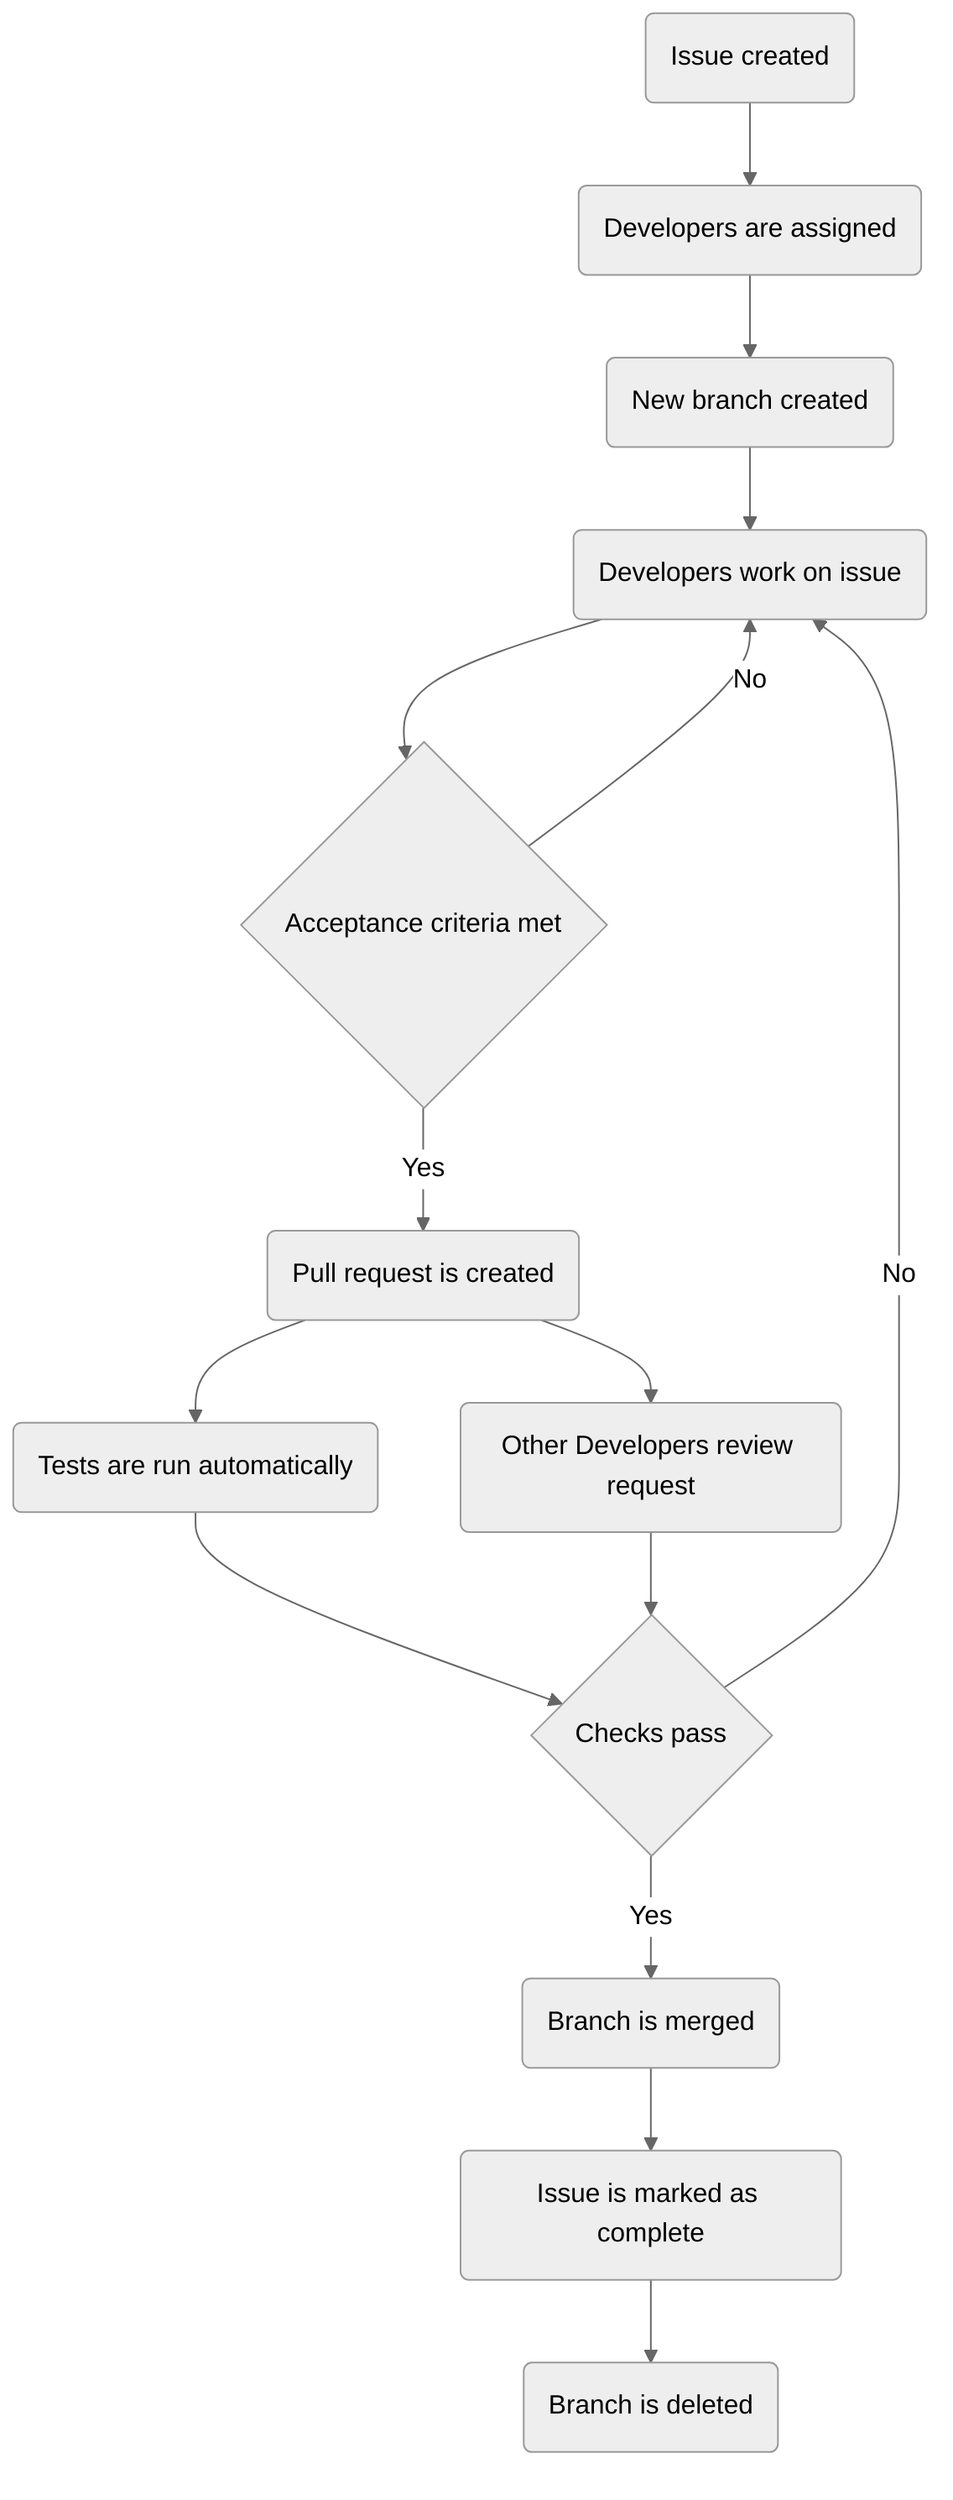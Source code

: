 ﻿%%{init: {'theme':'neutral'}}%%
flowchart TD
    Issue(Issue created) --> Assign(Developers are assigned)
    Assign --> Branch(New branch created)
    Branch --> Work(Developers work on issue)
    Work --> Acceptance{Acceptance criteria met}
    Acceptance --> |No| Work
    Acceptance --> |Yes| Pull(Pull request is created)
    Pull --> Tests(Tests are run automatically)
    Pull --> Review(Other Developers review request)
    Tests --> PullAccept{Checks pass}
    Review --> PullAccept
    PullAccept --> |No| Work
    PullAccept --> |Yes| Merge(Branch is merged)
    Merge --> Complete(Issue is marked as complete)
    Complete --> Delete(Branch is deleted)